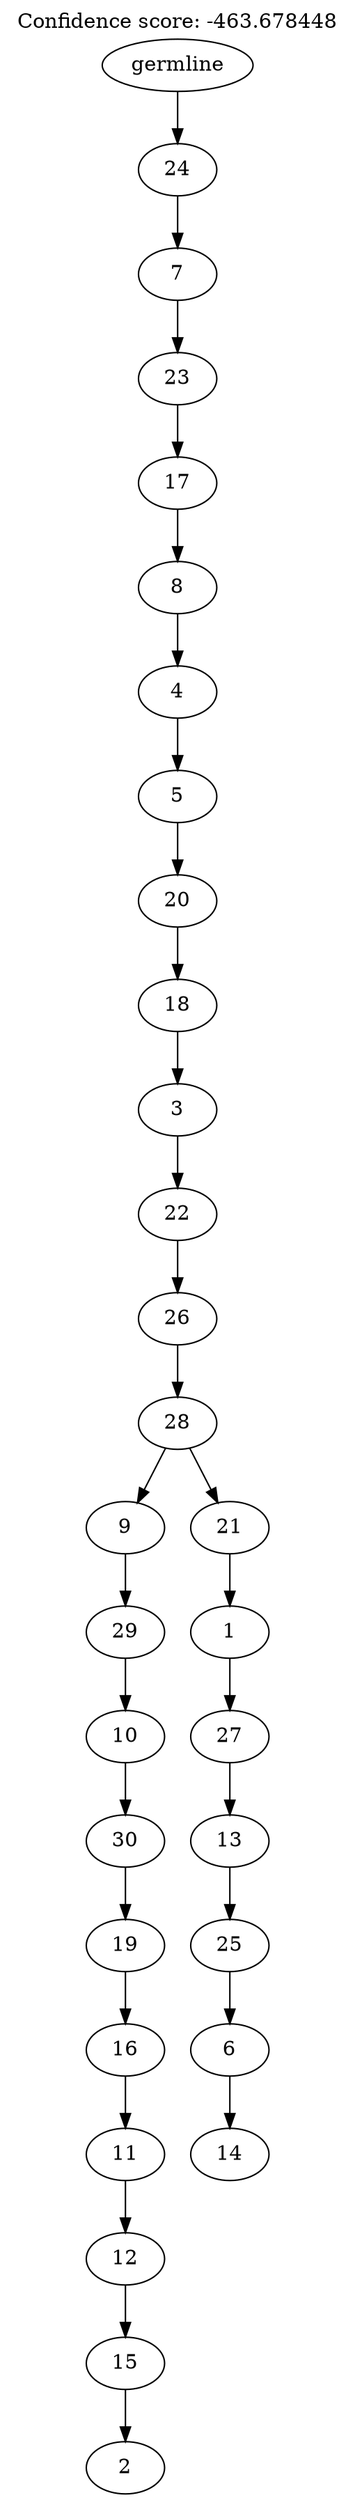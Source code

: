 digraph g {
	"29" -> "30";
	"30" [label="2"];
	"28" -> "29";
	"29" [label="15"];
	"27" -> "28";
	"28" [label="12"];
	"26" -> "27";
	"27" [label="11"];
	"25" -> "26";
	"26" [label="16"];
	"24" -> "25";
	"25" [label="19"];
	"23" -> "24";
	"24" [label="30"];
	"22" -> "23";
	"23" [label="10"];
	"21" -> "22";
	"22" [label="29"];
	"19" -> "20";
	"20" [label="14"];
	"18" -> "19";
	"19" [label="6"];
	"17" -> "18";
	"18" [label="25"];
	"16" -> "17";
	"17" [label="13"];
	"15" -> "16";
	"16" [label="27"];
	"14" -> "15";
	"15" [label="1"];
	"13" -> "14";
	"14" [label="21"];
	"13" -> "21";
	"21" [label="9"];
	"12" -> "13";
	"13" [label="28"];
	"11" -> "12";
	"12" [label="26"];
	"10" -> "11";
	"11" [label="22"];
	"9" -> "10";
	"10" [label="3"];
	"8" -> "9";
	"9" [label="18"];
	"7" -> "8";
	"8" [label="20"];
	"6" -> "7";
	"7" [label="5"];
	"5" -> "6";
	"6" [label="4"];
	"4" -> "5";
	"5" [label="8"];
	"3" -> "4";
	"4" [label="17"];
	"2" -> "3";
	"3" [label="23"];
	"1" -> "2";
	"2" [label="7"];
	"0" -> "1";
	"1" [label="24"];
	"0" [label="germline"];
	labelloc="t";
	label="Confidence score: -463.678448";
}
